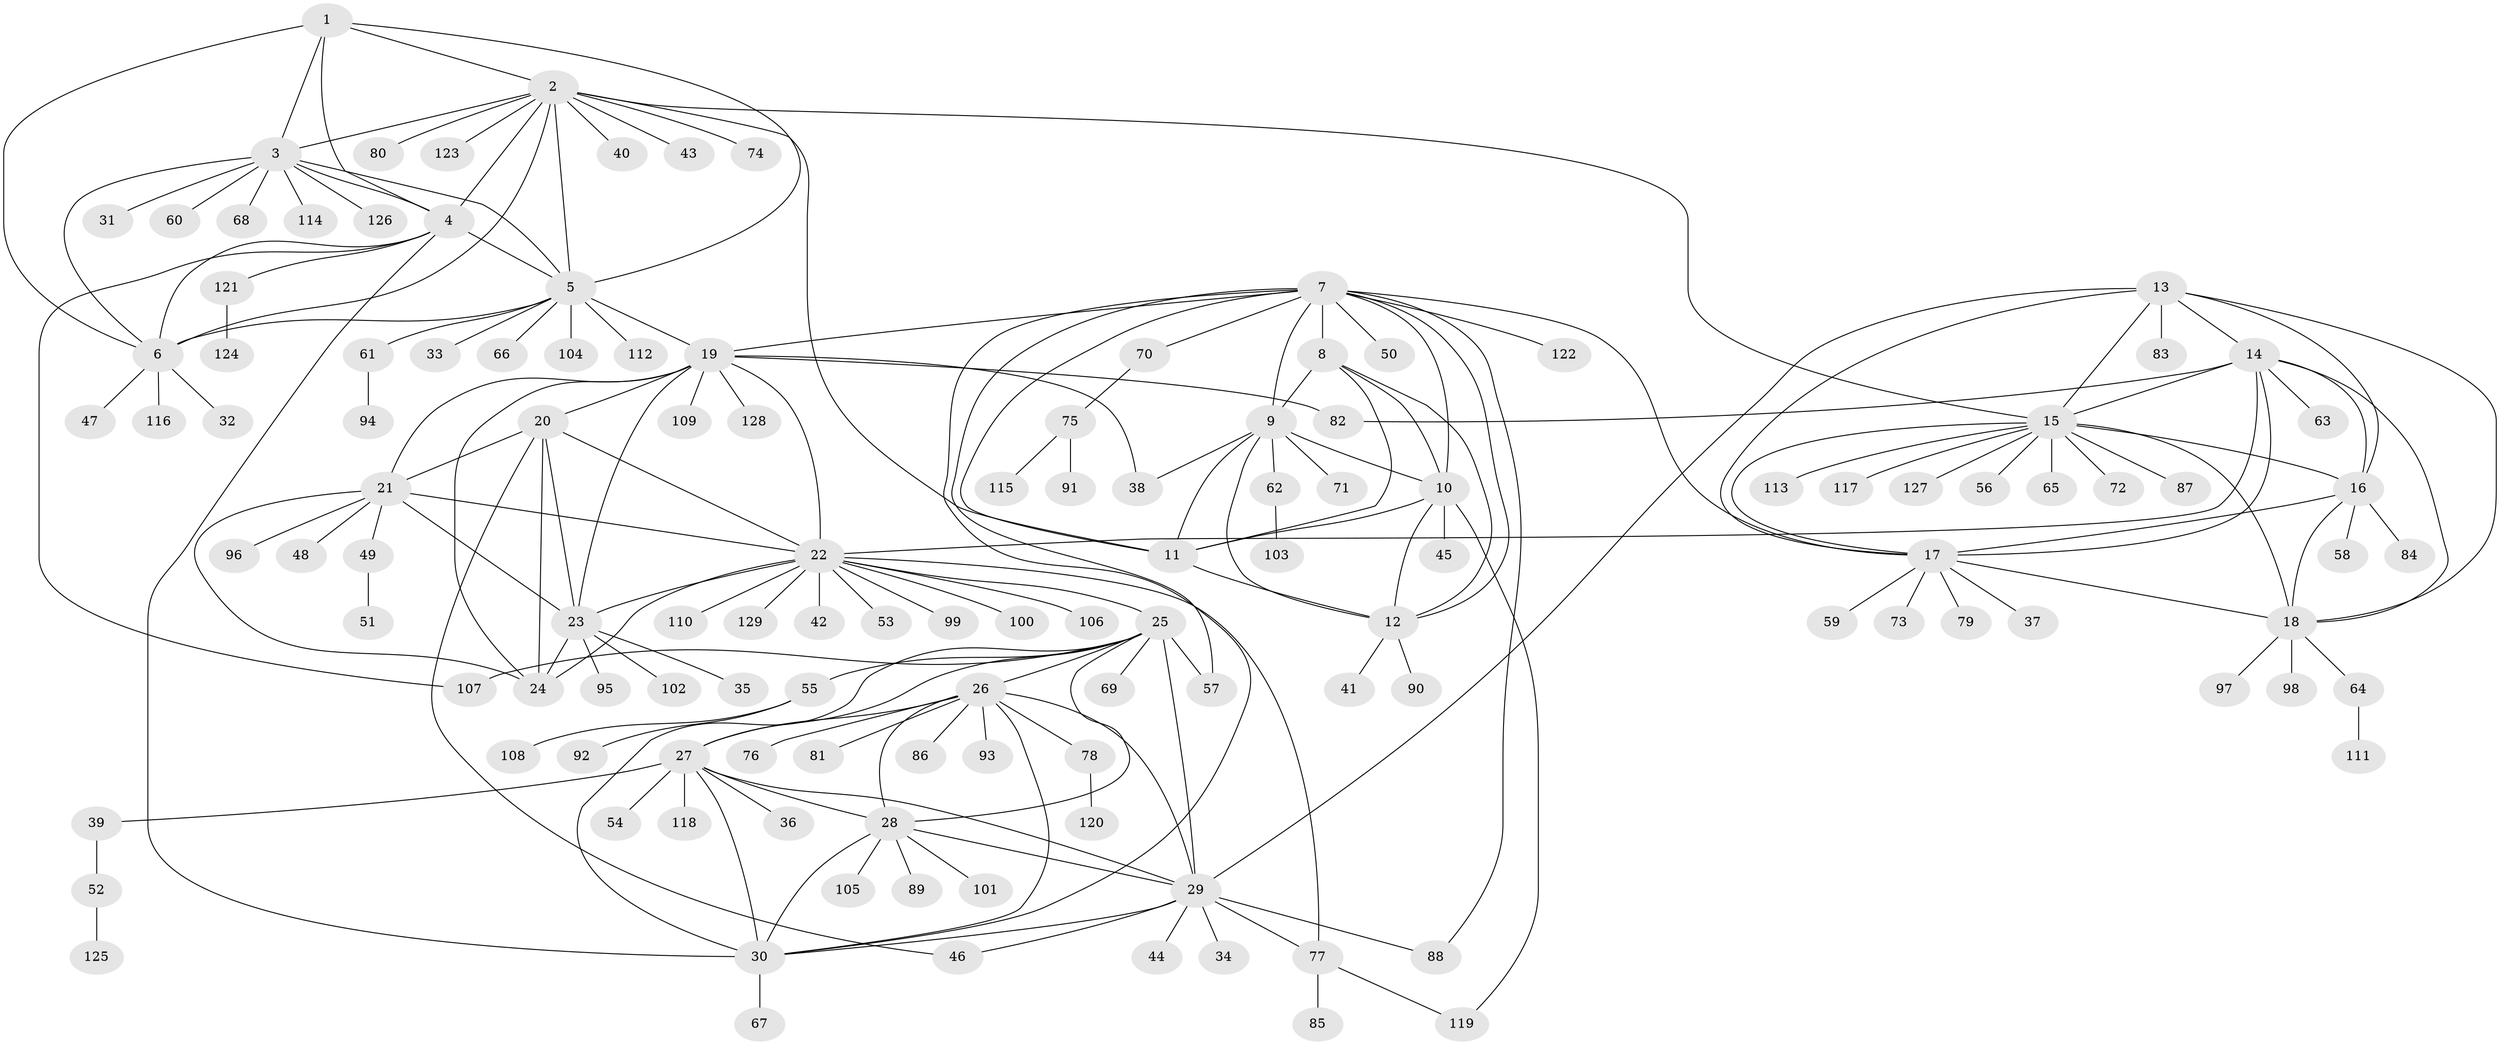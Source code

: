 // Generated by graph-tools (version 1.1) at 2025/11/02/27/25 16:11:36]
// undirected, 129 vertices, 192 edges
graph export_dot {
graph [start="1"]
  node [color=gray90,style=filled];
  1;
  2;
  3;
  4;
  5;
  6;
  7;
  8;
  9;
  10;
  11;
  12;
  13;
  14;
  15;
  16;
  17;
  18;
  19;
  20;
  21;
  22;
  23;
  24;
  25;
  26;
  27;
  28;
  29;
  30;
  31;
  32;
  33;
  34;
  35;
  36;
  37;
  38;
  39;
  40;
  41;
  42;
  43;
  44;
  45;
  46;
  47;
  48;
  49;
  50;
  51;
  52;
  53;
  54;
  55;
  56;
  57;
  58;
  59;
  60;
  61;
  62;
  63;
  64;
  65;
  66;
  67;
  68;
  69;
  70;
  71;
  72;
  73;
  74;
  75;
  76;
  77;
  78;
  79;
  80;
  81;
  82;
  83;
  84;
  85;
  86;
  87;
  88;
  89;
  90;
  91;
  92;
  93;
  94;
  95;
  96;
  97;
  98;
  99;
  100;
  101;
  102;
  103;
  104;
  105;
  106;
  107;
  108;
  109;
  110;
  111;
  112;
  113;
  114;
  115;
  116;
  117;
  118;
  119;
  120;
  121;
  122;
  123;
  124;
  125;
  126;
  127;
  128;
  129;
  1 -- 2;
  1 -- 3;
  1 -- 4;
  1 -- 5;
  1 -- 6;
  2 -- 3;
  2 -- 4;
  2 -- 5;
  2 -- 6;
  2 -- 11;
  2 -- 15;
  2 -- 40;
  2 -- 43;
  2 -- 74;
  2 -- 80;
  2 -- 123;
  3 -- 4;
  3 -- 5;
  3 -- 6;
  3 -- 31;
  3 -- 60;
  3 -- 68;
  3 -- 114;
  3 -- 126;
  4 -- 5;
  4 -- 6;
  4 -- 30;
  4 -- 107;
  4 -- 121;
  5 -- 6;
  5 -- 19;
  5 -- 33;
  5 -- 61;
  5 -- 66;
  5 -- 104;
  5 -- 112;
  6 -- 32;
  6 -- 47;
  6 -- 116;
  7 -- 8;
  7 -- 9;
  7 -- 10;
  7 -- 11;
  7 -- 12;
  7 -- 17;
  7 -- 19;
  7 -- 30;
  7 -- 50;
  7 -- 57;
  7 -- 70;
  7 -- 88;
  7 -- 122;
  8 -- 9;
  8 -- 10;
  8 -- 11;
  8 -- 12;
  9 -- 10;
  9 -- 11;
  9 -- 12;
  9 -- 38;
  9 -- 62;
  9 -- 71;
  10 -- 11;
  10 -- 12;
  10 -- 45;
  10 -- 119;
  11 -- 12;
  12 -- 41;
  12 -- 90;
  13 -- 14;
  13 -- 15;
  13 -- 16;
  13 -- 17;
  13 -- 18;
  13 -- 29;
  13 -- 83;
  14 -- 15;
  14 -- 16;
  14 -- 17;
  14 -- 18;
  14 -- 22;
  14 -- 63;
  14 -- 82;
  15 -- 16;
  15 -- 17;
  15 -- 18;
  15 -- 56;
  15 -- 65;
  15 -- 72;
  15 -- 87;
  15 -- 113;
  15 -- 117;
  15 -- 127;
  16 -- 17;
  16 -- 18;
  16 -- 58;
  16 -- 84;
  17 -- 18;
  17 -- 37;
  17 -- 59;
  17 -- 73;
  17 -- 79;
  18 -- 64;
  18 -- 97;
  18 -- 98;
  19 -- 20;
  19 -- 21;
  19 -- 22;
  19 -- 23;
  19 -- 24;
  19 -- 38;
  19 -- 82;
  19 -- 109;
  19 -- 128;
  20 -- 21;
  20 -- 22;
  20 -- 23;
  20 -- 24;
  20 -- 46;
  21 -- 22;
  21 -- 23;
  21 -- 24;
  21 -- 48;
  21 -- 49;
  21 -- 96;
  22 -- 23;
  22 -- 24;
  22 -- 25;
  22 -- 42;
  22 -- 53;
  22 -- 77;
  22 -- 99;
  22 -- 100;
  22 -- 106;
  22 -- 110;
  22 -- 129;
  23 -- 24;
  23 -- 35;
  23 -- 95;
  23 -- 102;
  25 -- 26;
  25 -- 27;
  25 -- 28;
  25 -- 29;
  25 -- 30;
  25 -- 55;
  25 -- 57;
  25 -- 69;
  25 -- 107;
  26 -- 27;
  26 -- 28;
  26 -- 29;
  26 -- 30;
  26 -- 76;
  26 -- 78;
  26 -- 81;
  26 -- 86;
  26 -- 93;
  27 -- 28;
  27 -- 29;
  27 -- 30;
  27 -- 36;
  27 -- 39;
  27 -- 54;
  27 -- 118;
  28 -- 29;
  28 -- 30;
  28 -- 89;
  28 -- 101;
  28 -- 105;
  29 -- 30;
  29 -- 34;
  29 -- 44;
  29 -- 46;
  29 -- 77;
  29 -- 88;
  30 -- 67;
  39 -- 52;
  49 -- 51;
  52 -- 125;
  55 -- 92;
  55 -- 108;
  61 -- 94;
  62 -- 103;
  64 -- 111;
  70 -- 75;
  75 -- 91;
  75 -- 115;
  77 -- 85;
  77 -- 119;
  78 -- 120;
  121 -- 124;
}
